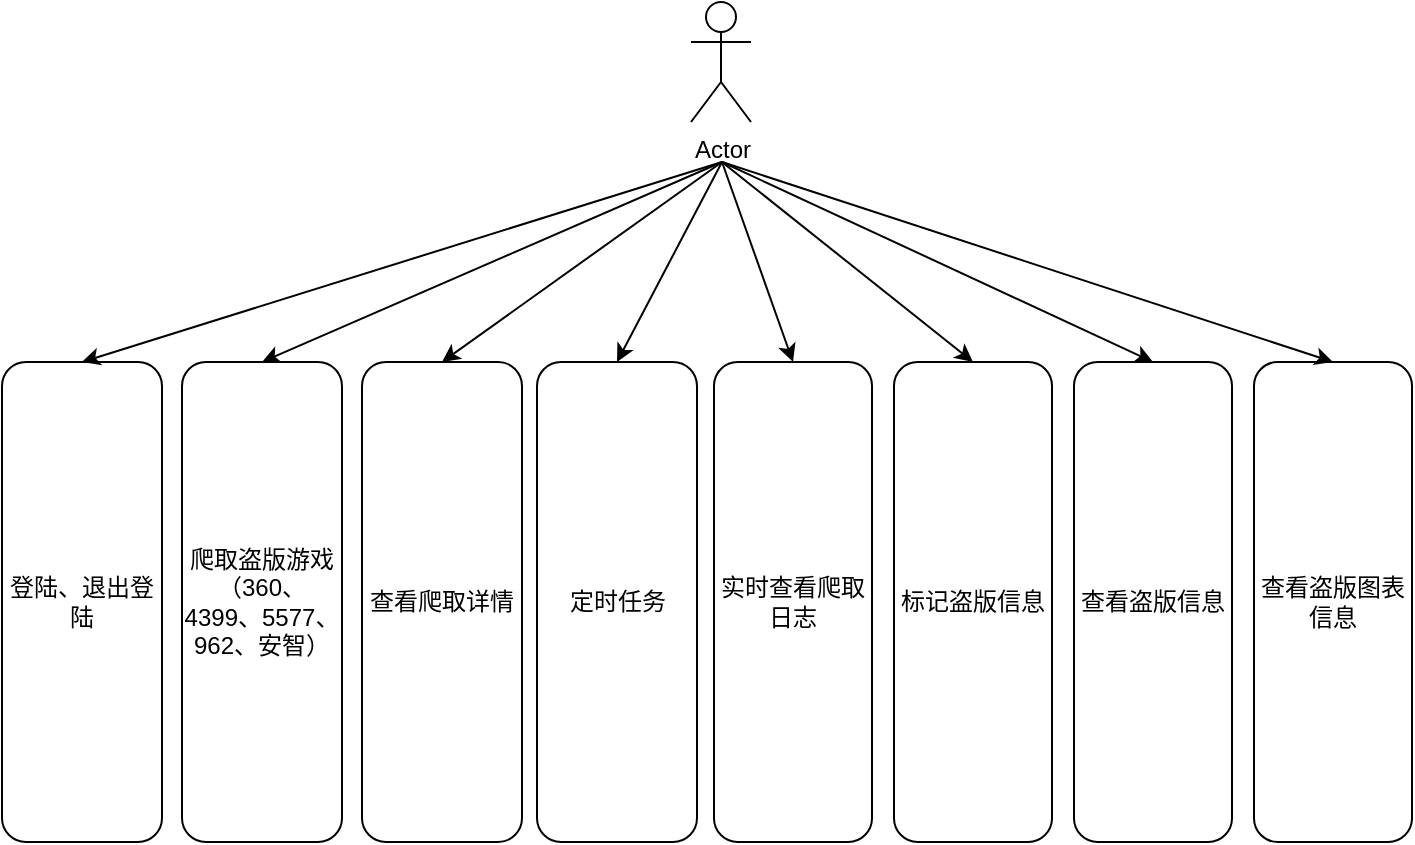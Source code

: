 <mxfile version="20.2.8" type="device"><diagram id="zlkZT7tG8-Io5jTBtDbr" name="第 1 页"><mxGraphModel dx="1278" dy="649" grid="1" gridSize="10" guides="1" tooltips="1" connect="1" arrows="1" fold="1" page="1" pageScale="1" pageWidth="827" pageHeight="1169" math="0" shadow="0"><root><mxCell id="0"/><mxCell id="1" parent="0"/><mxCell id="1_1A2w0Pce9ckPQfM1Jp-1" value="Actor" style="shape=umlActor;verticalLabelPosition=bottom;verticalAlign=top;html=1;outlineConnect=0;" parent="1" vertex="1"><mxGeometry x="394.5" y="10" width="30" height="60" as="geometry"/></mxCell><mxCell id="5L7-Kj8MV3Ii8ICbKfeq-2" value="" style="endArrow=classic;html=1;rounded=0;entryX=0.5;entryY=0;entryDx=0;entryDy=0;" edge="1" parent="1" target="5L7-Kj8MV3Ii8ICbKfeq-3"><mxGeometry width="50" height="50" relative="1" as="geometry"><mxPoint x="410" y="90" as="sourcePoint"/><mxPoint x="130" y="200" as="targetPoint"/></mxGeometry></mxCell><mxCell id="5L7-Kj8MV3Ii8ICbKfeq-3" value="爬取盗版游戏&lt;br&gt;（360、4399、5577、962、安智）" style="rounded=1;whiteSpace=wrap;html=1;" vertex="1" parent="1"><mxGeometry x="140" y="190" width="80" height="240" as="geometry"/></mxCell><mxCell id="5L7-Kj8MV3Ii8ICbKfeq-4" value="" style="endArrow=classic;html=1;rounded=0;entryX=0.5;entryY=0;entryDx=0;entryDy=0;" edge="1" parent="1" target="5L7-Kj8MV3Ii8ICbKfeq-5"><mxGeometry width="50" height="50" relative="1" as="geometry"><mxPoint x="410" y="90" as="sourcePoint"/><mxPoint x="260" y="200" as="targetPoint"/></mxGeometry></mxCell><mxCell id="5L7-Kj8MV3Ii8ICbKfeq-5" value="查看爬取详情" style="rounded=1;whiteSpace=wrap;html=1;" vertex="1" parent="1"><mxGeometry x="230" y="190" width="80" height="240" as="geometry"/></mxCell><mxCell id="5L7-Kj8MV3Ii8ICbKfeq-6" value="实时查看爬取日志" style="rounded=1;whiteSpace=wrap;html=1;" vertex="1" parent="1"><mxGeometry x="406" y="190" width="79" height="240" as="geometry"/></mxCell><mxCell id="5L7-Kj8MV3Ii8ICbKfeq-7" value="" style="endArrow=classic;html=1;rounded=0;entryX=0.5;entryY=0;entryDx=0;entryDy=0;" edge="1" parent="1" target="5L7-Kj8MV3Ii8ICbKfeq-6"><mxGeometry width="50" height="50" relative="1" as="geometry"><mxPoint x="410" y="90" as="sourcePoint"/><mxPoint x="260" y="200" as="targetPoint"/></mxGeometry></mxCell><mxCell id="5L7-Kj8MV3Ii8ICbKfeq-8" value="标记盗版信息" style="rounded=1;whiteSpace=wrap;html=1;" vertex="1" parent="1"><mxGeometry x="496" y="190" width="79" height="240" as="geometry"/></mxCell><mxCell id="5L7-Kj8MV3Ii8ICbKfeq-9" value="" style="endArrow=classic;html=1;rounded=0;entryX=0.5;entryY=0;entryDx=0;entryDy=0;" edge="1" parent="1" target="5L7-Kj8MV3Ii8ICbKfeq-8"><mxGeometry width="50" height="50" relative="1" as="geometry"><mxPoint x="410" y="90" as="sourcePoint"/><mxPoint x="359.5" y="200" as="targetPoint"/></mxGeometry></mxCell><mxCell id="5L7-Kj8MV3Ii8ICbKfeq-10" value="查看盗版信息" style="rounded=1;whiteSpace=wrap;html=1;" vertex="1" parent="1"><mxGeometry x="586" y="190" width="79" height="240" as="geometry"/></mxCell><mxCell id="5L7-Kj8MV3Ii8ICbKfeq-11" value="" style="endArrow=classic;html=1;rounded=0;entryX=0.5;entryY=0;entryDx=0;entryDy=0;" edge="1" parent="1" target="5L7-Kj8MV3Ii8ICbKfeq-10"><mxGeometry width="50" height="50" relative="1" as="geometry"><mxPoint x="410" y="90" as="sourcePoint"/><mxPoint x="429.5" y="200" as="targetPoint"/></mxGeometry></mxCell><mxCell id="5L7-Kj8MV3Ii8ICbKfeq-12" value="查看盗版图表信息" style="rounded=1;whiteSpace=wrap;html=1;" vertex="1" parent="1"><mxGeometry x="676" y="190" width="79" height="240" as="geometry"/></mxCell><mxCell id="5L7-Kj8MV3Ii8ICbKfeq-13" value="" style="endArrow=classic;html=1;rounded=0;entryX=0.5;entryY=0;entryDx=0;entryDy=0;" edge="1" parent="1" target="5L7-Kj8MV3Ii8ICbKfeq-12"><mxGeometry width="50" height="50" relative="1" as="geometry"><mxPoint x="410" y="90" as="sourcePoint"/><mxPoint x="519.5" y="200" as="targetPoint"/></mxGeometry></mxCell><mxCell id="5L7-Kj8MV3Ii8ICbKfeq-14" value="登陆、退出登陆" style="rounded=1;whiteSpace=wrap;html=1;" vertex="1" parent="1"><mxGeometry x="50" y="190" width="80" height="240" as="geometry"/></mxCell><mxCell id="5L7-Kj8MV3Ii8ICbKfeq-15" value="" style="endArrow=classic;html=1;rounded=0;entryX=0.5;entryY=0;entryDx=0;entryDy=0;" edge="1" parent="1" target="5L7-Kj8MV3Ii8ICbKfeq-14"><mxGeometry width="50" height="50" relative="1" as="geometry"><mxPoint x="410" y="90" as="sourcePoint"/><mxPoint x="260" y="200" as="targetPoint"/></mxGeometry></mxCell><mxCell id="5L7-Kj8MV3Ii8ICbKfeq-16" value="定时任务" style="rounded=1;whiteSpace=wrap;html=1;" vertex="1" parent="1"><mxGeometry x="317.5" y="190" width="80" height="240" as="geometry"/></mxCell><mxCell id="5L7-Kj8MV3Ii8ICbKfeq-17" value="" style="endArrow=classic;html=1;rounded=0;entryX=0.5;entryY=0;entryDx=0;entryDy=0;" edge="1" parent="1" target="5L7-Kj8MV3Ii8ICbKfeq-16"><mxGeometry width="50" height="50" relative="1" as="geometry"><mxPoint x="410" y="90" as="sourcePoint"/><mxPoint x="280" y="200" as="targetPoint"/></mxGeometry></mxCell></root></mxGraphModel></diagram></mxfile>